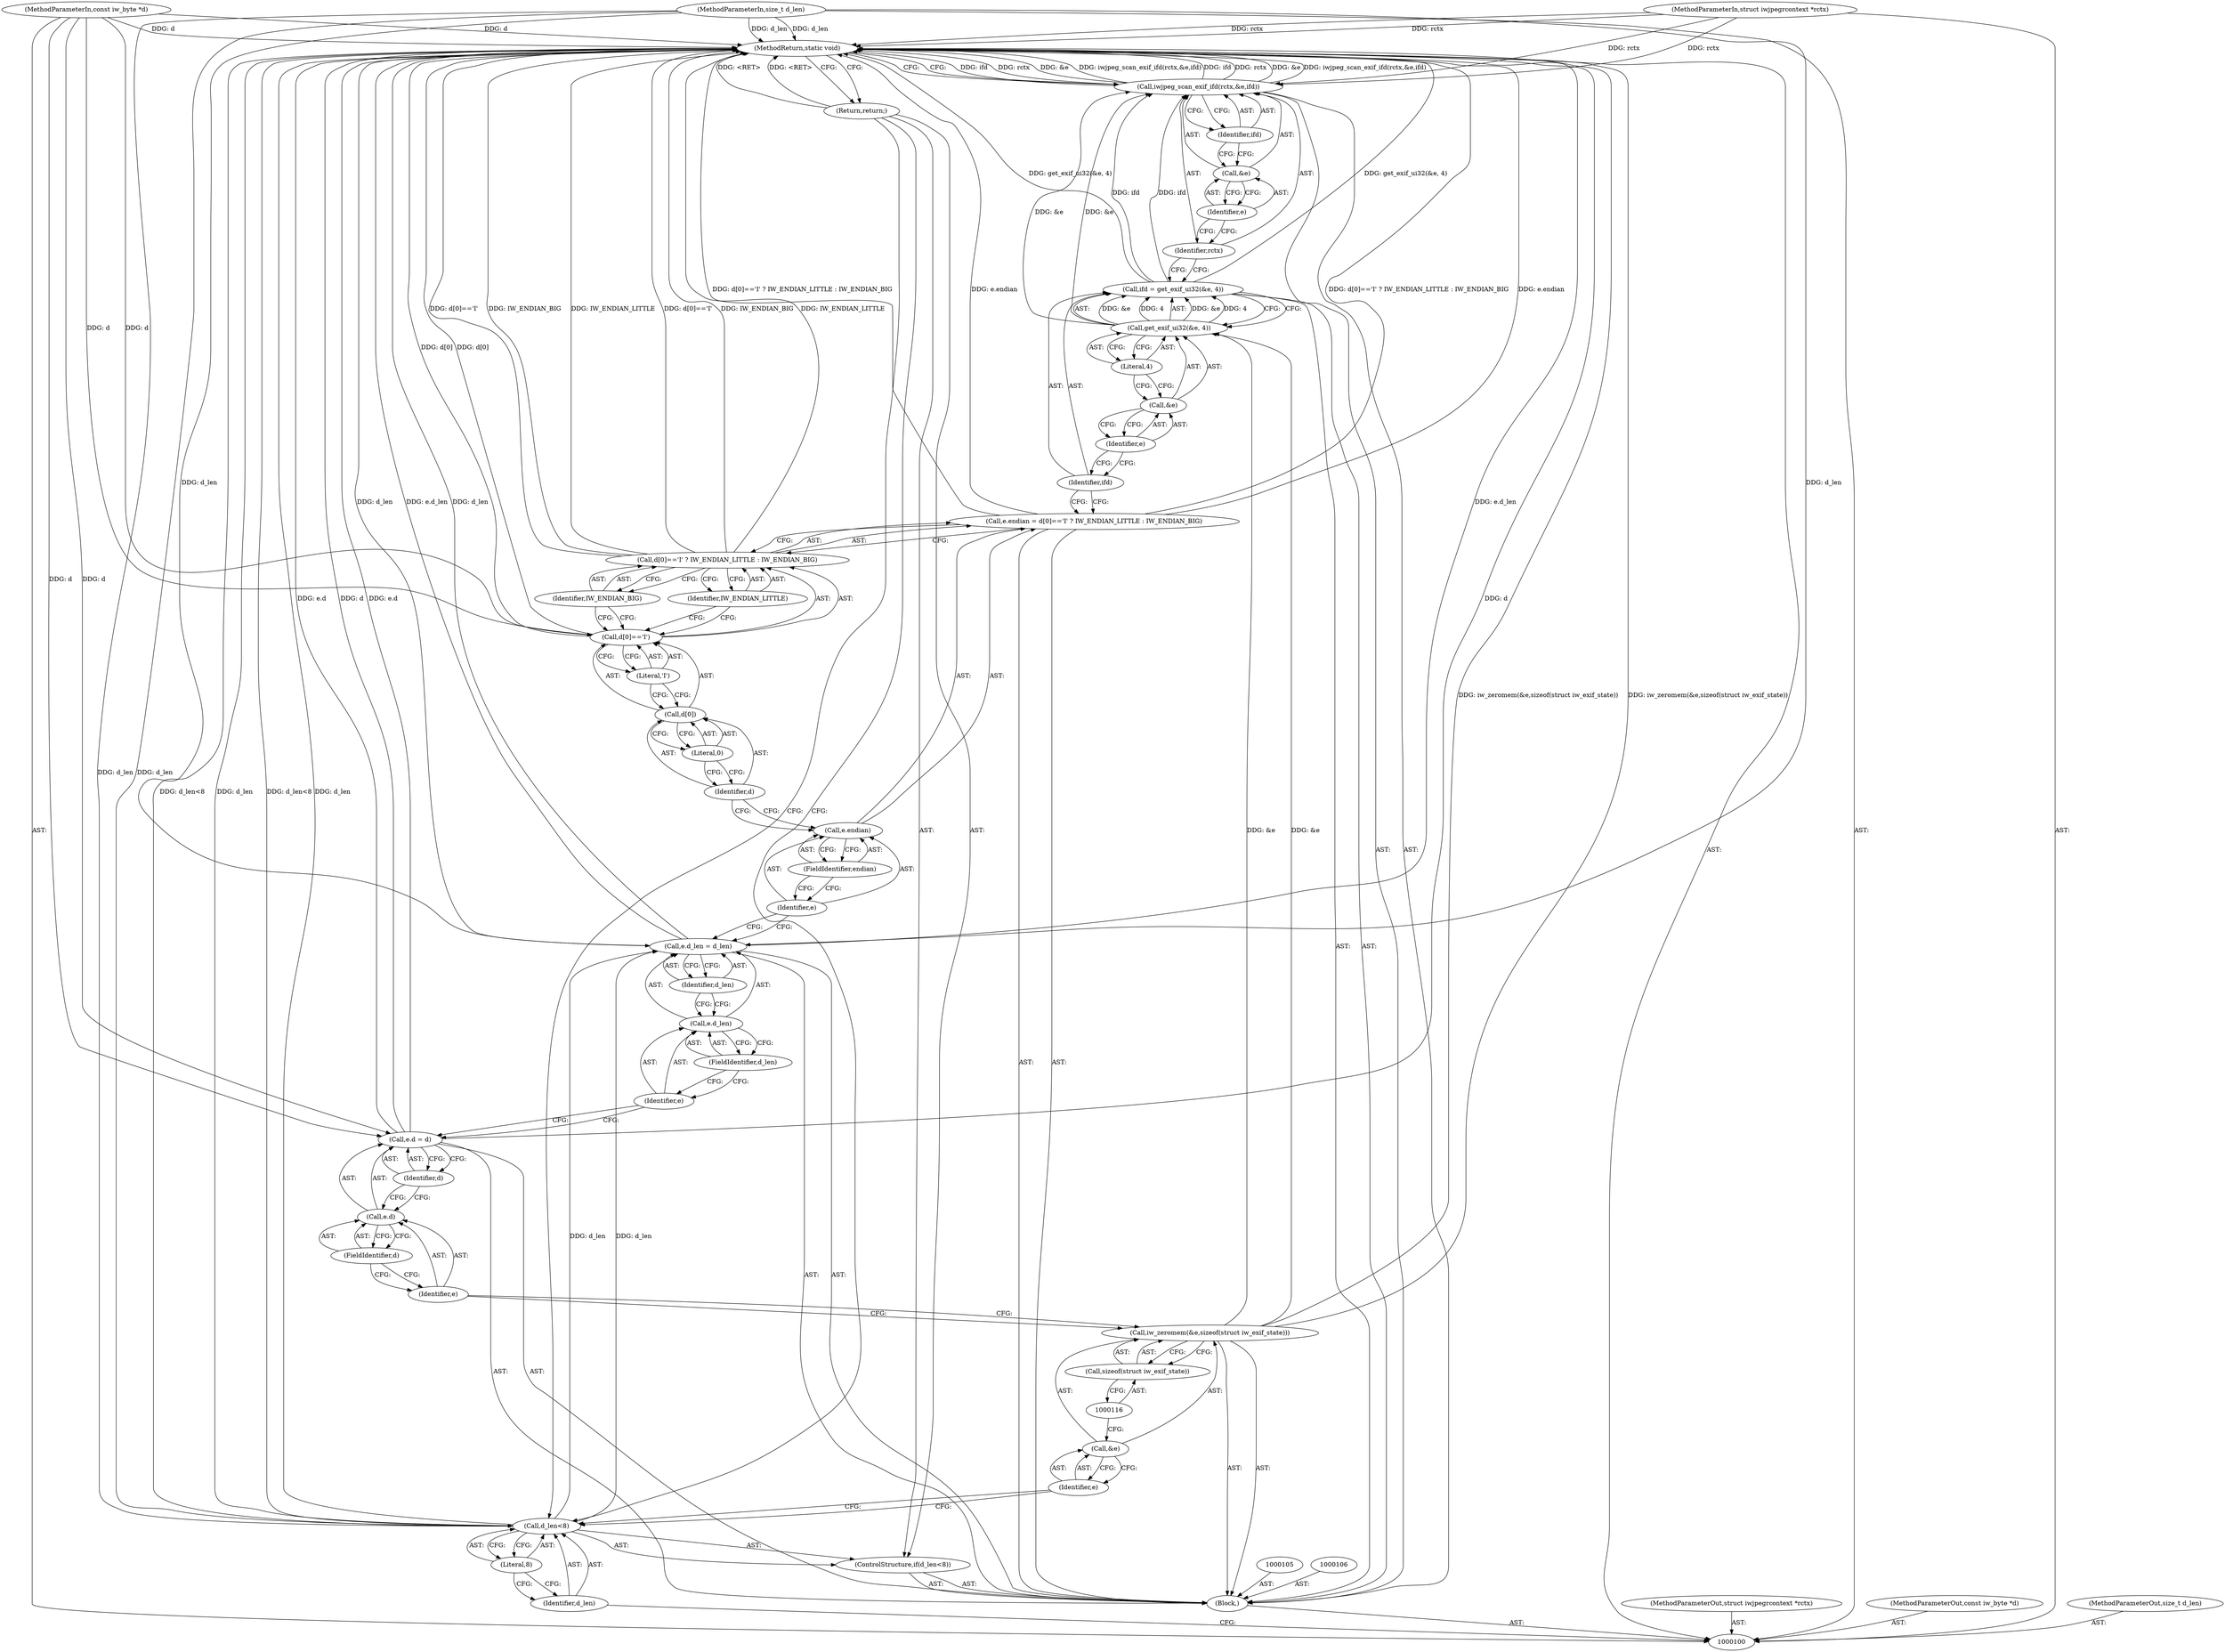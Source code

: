 digraph "0_imageworsener_b45cb1b665a14b0175b9cb1502ef7168e1fe0d5d_1" {
"1000150" [label="(MethodReturn,static void)"];
"1000101" [label="(MethodParameterIn,struct iwjpegrcontext *rctx)"];
"1000217" [label="(MethodParameterOut,struct iwjpegrcontext *rctx)"];
"1000117" [label="(Call,e.d = d)"];
"1000118" [label="(Call,e.d)"];
"1000119" [label="(Identifier,e)"];
"1000120" [label="(FieldIdentifier,d)"];
"1000121" [label="(Identifier,d)"];
"1000122" [label="(Call,e.d_len = d_len)"];
"1000123" [label="(Call,e.d_len)"];
"1000124" [label="(Identifier,e)"];
"1000126" [label="(Identifier,d_len)"];
"1000125" [label="(FieldIdentifier,d_len)"];
"1000131" [label="(Call,d[0]=='I' ? IW_ENDIAN_LITTLE : IW_ENDIAN_BIG)"];
"1000132" [label="(Call,d[0]=='I')"];
"1000133" [label="(Call,d[0])"];
"1000134" [label="(Identifier,d)"];
"1000135" [label="(Literal,0)"];
"1000136" [label="(Literal,'I')"];
"1000127" [label="(Call,e.endian = d[0]=='I' ? IW_ENDIAN_LITTLE : IW_ENDIAN_BIG)"];
"1000128" [label="(Call,e.endian)"];
"1000129" [label="(Identifier,e)"];
"1000137" [label="(Identifier,IW_ENDIAN_LITTLE)"];
"1000130" [label="(FieldIdentifier,endian)"];
"1000138" [label="(Identifier,IW_ENDIAN_BIG)"];
"1000139" [label="(Call,ifd = get_exif_ui32(&e, 4))"];
"1000140" [label="(Identifier,ifd)"];
"1000142" [label="(Call,&e)"];
"1000143" [label="(Identifier,e)"];
"1000144" [label="(Literal,4)"];
"1000141" [label="(Call,get_exif_ui32(&e, 4))"];
"1000145" [label="(Call,iwjpeg_scan_exif_ifd(rctx,&e,ifd))"];
"1000146" [label="(Identifier,rctx)"];
"1000147" [label="(Call,&e)"];
"1000148" [label="(Identifier,e)"];
"1000149" [label="(Identifier,ifd)"];
"1000102" [label="(MethodParameterIn,const iw_byte *d)"];
"1000218" [label="(MethodParameterOut,const iw_byte *d)"];
"1000103" [label="(MethodParameterIn,size_t d_len)"];
"1000219" [label="(MethodParameterOut,size_t d_len)"];
"1000104" [label="(Block,)"];
"1000107" [label="(ControlStructure,if(d_len<8))"];
"1000110" [label="(Literal,8)"];
"1000111" [label="(Return,return;)"];
"1000108" [label="(Call,d_len<8)"];
"1000109" [label="(Identifier,d_len)"];
"1000112" [label="(Call,iw_zeromem(&e,sizeof(struct iw_exif_state)))"];
"1000113" [label="(Call,&e)"];
"1000114" [label="(Identifier,e)"];
"1000115" [label="(Call,sizeof(struct iw_exif_state))"];
"1000150" -> "1000100"  [label="AST: "];
"1000150" -> "1000111"  [label="CFG: "];
"1000150" -> "1000145"  [label="CFG: "];
"1000111" -> "1000150"  [label="DDG: <RET>"];
"1000122" -> "1000150"  [label="DDG: d_len"];
"1000122" -> "1000150"  [label="DDG: e.d_len"];
"1000108" -> "1000150"  [label="DDG: d_len<8"];
"1000108" -> "1000150"  [label="DDG: d_len"];
"1000103" -> "1000150"  [label="DDG: d_len"];
"1000145" -> "1000150"  [label="DDG: ifd"];
"1000145" -> "1000150"  [label="DDG: rctx"];
"1000145" -> "1000150"  [label="DDG: &e"];
"1000145" -> "1000150"  [label="DDG: iwjpeg_scan_exif_ifd(rctx,&e,ifd)"];
"1000117" -> "1000150"  [label="DDG: e.d"];
"1000117" -> "1000150"  [label="DDG: d"];
"1000101" -> "1000150"  [label="DDG: rctx"];
"1000127" -> "1000150"  [label="DDG: d[0]=='I' ? IW_ENDIAN_LITTLE : IW_ENDIAN_BIG"];
"1000127" -> "1000150"  [label="DDG: e.endian"];
"1000131" -> "1000150"  [label="DDG: d[0]=='I'"];
"1000131" -> "1000150"  [label="DDG: IW_ENDIAN_BIG"];
"1000131" -> "1000150"  [label="DDG: IW_ENDIAN_LITTLE"];
"1000139" -> "1000150"  [label="DDG: get_exif_ui32(&e, 4)"];
"1000132" -> "1000150"  [label="DDG: d[0]"];
"1000102" -> "1000150"  [label="DDG: d"];
"1000112" -> "1000150"  [label="DDG: iw_zeromem(&e,sizeof(struct iw_exif_state))"];
"1000101" -> "1000100"  [label="AST: "];
"1000101" -> "1000150"  [label="DDG: rctx"];
"1000101" -> "1000145"  [label="DDG: rctx"];
"1000217" -> "1000100"  [label="AST: "];
"1000117" -> "1000104"  [label="AST: "];
"1000117" -> "1000121"  [label="CFG: "];
"1000118" -> "1000117"  [label="AST: "];
"1000121" -> "1000117"  [label="AST: "];
"1000124" -> "1000117"  [label="CFG: "];
"1000117" -> "1000150"  [label="DDG: e.d"];
"1000117" -> "1000150"  [label="DDG: d"];
"1000102" -> "1000117"  [label="DDG: d"];
"1000118" -> "1000117"  [label="AST: "];
"1000118" -> "1000120"  [label="CFG: "];
"1000119" -> "1000118"  [label="AST: "];
"1000120" -> "1000118"  [label="AST: "];
"1000121" -> "1000118"  [label="CFG: "];
"1000119" -> "1000118"  [label="AST: "];
"1000119" -> "1000112"  [label="CFG: "];
"1000120" -> "1000119"  [label="CFG: "];
"1000120" -> "1000118"  [label="AST: "];
"1000120" -> "1000119"  [label="CFG: "];
"1000118" -> "1000120"  [label="CFG: "];
"1000121" -> "1000117"  [label="AST: "];
"1000121" -> "1000118"  [label="CFG: "];
"1000117" -> "1000121"  [label="CFG: "];
"1000122" -> "1000104"  [label="AST: "];
"1000122" -> "1000126"  [label="CFG: "];
"1000123" -> "1000122"  [label="AST: "];
"1000126" -> "1000122"  [label="AST: "];
"1000129" -> "1000122"  [label="CFG: "];
"1000122" -> "1000150"  [label="DDG: d_len"];
"1000122" -> "1000150"  [label="DDG: e.d_len"];
"1000108" -> "1000122"  [label="DDG: d_len"];
"1000103" -> "1000122"  [label="DDG: d_len"];
"1000123" -> "1000122"  [label="AST: "];
"1000123" -> "1000125"  [label="CFG: "];
"1000124" -> "1000123"  [label="AST: "];
"1000125" -> "1000123"  [label="AST: "];
"1000126" -> "1000123"  [label="CFG: "];
"1000124" -> "1000123"  [label="AST: "];
"1000124" -> "1000117"  [label="CFG: "];
"1000125" -> "1000124"  [label="CFG: "];
"1000126" -> "1000122"  [label="AST: "];
"1000126" -> "1000123"  [label="CFG: "];
"1000122" -> "1000126"  [label="CFG: "];
"1000125" -> "1000123"  [label="AST: "];
"1000125" -> "1000124"  [label="CFG: "];
"1000123" -> "1000125"  [label="CFG: "];
"1000131" -> "1000127"  [label="AST: "];
"1000131" -> "1000137"  [label="CFG: "];
"1000131" -> "1000138"  [label="CFG: "];
"1000132" -> "1000131"  [label="AST: "];
"1000137" -> "1000131"  [label="AST: "];
"1000138" -> "1000131"  [label="AST: "];
"1000127" -> "1000131"  [label="CFG: "];
"1000131" -> "1000150"  [label="DDG: d[0]=='I'"];
"1000131" -> "1000150"  [label="DDG: IW_ENDIAN_BIG"];
"1000131" -> "1000150"  [label="DDG: IW_ENDIAN_LITTLE"];
"1000132" -> "1000131"  [label="AST: "];
"1000132" -> "1000136"  [label="CFG: "];
"1000133" -> "1000132"  [label="AST: "];
"1000136" -> "1000132"  [label="AST: "];
"1000137" -> "1000132"  [label="CFG: "];
"1000138" -> "1000132"  [label="CFG: "];
"1000132" -> "1000150"  [label="DDG: d[0]"];
"1000102" -> "1000132"  [label="DDG: d"];
"1000133" -> "1000132"  [label="AST: "];
"1000133" -> "1000135"  [label="CFG: "];
"1000134" -> "1000133"  [label="AST: "];
"1000135" -> "1000133"  [label="AST: "];
"1000136" -> "1000133"  [label="CFG: "];
"1000134" -> "1000133"  [label="AST: "];
"1000134" -> "1000128"  [label="CFG: "];
"1000135" -> "1000134"  [label="CFG: "];
"1000135" -> "1000133"  [label="AST: "];
"1000135" -> "1000134"  [label="CFG: "];
"1000133" -> "1000135"  [label="CFG: "];
"1000136" -> "1000132"  [label="AST: "];
"1000136" -> "1000133"  [label="CFG: "];
"1000132" -> "1000136"  [label="CFG: "];
"1000127" -> "1000104"  [label="AST: "];
"1000127" -> "1000131"  [label="CFG: "];
"1000128" -> "1000127"  [label="AST: "];
"1000131" -> "1000127"  [label="AST: "];
"1000140" -> "1000127"  [label="CFG: "];
"1000127" -> "1000150"  [label="DDG: d[0]=='I' ? IW_ENDIAN_LITTLE : IW_ENDIAN_BIG"];
"1000127" -> "1000150"  [label="DDG: e.endian"];
"1000128" -> "1000127"  [label="AST: "];
"1000128" -> "1000130"  [label="CFG: "];
"1000129" -> "1000128"  [label="AST: "];
"1000130" -> "1000128"  [label="AST: "];
"1000134" -> "1000128"  [label="CFG: "];
"1000129" -> "1000128"  [label="AST: "];
"1000129" -> "1000122"  [label="CFG: "];
"1000130" -> "1000129"  [label="CFG: "];
"1000137" -> "1000131"  [label="AST: "];
"1000137" -> "1000132"  [label="CFG: "];
"1000131" -> "1000137"  [label="CFG: "];
"1000130" -> "1000128"  [label="AST: "];
"1000130" -> "1000129"  [label="CFG: "];
"1000128" -> "1000130"  [label="CFG: "];
"1000138" -> "1000131"  [label="AST: "];
"1000138" -> "1000132"  [label="CFG: "];
"1000131" -> "1000138"  [label="CFG: "];
"1000139" -> "1000104"  [label="AST: "];
"1000139" -> "1000141"  [label="CFG: "];
"1000140" -> "1000139"  [label="AST: "];
"1000141" -> "1000139"  [label="AST: "];
"1000146" -> "1000139"  [label="CFG: "];
"1000139" -> "1000150"  [label="DDG: get_exif_ui32(&e, 4)"];
"1000141" -> "1000139"  [label="DDG: &e"];
"1000141" -> "1000139"  [label="DDG: 4"];
"1000139" -> "1000145"  [label="DDG: ifd"];
"1000140" -> "1000139"  [label="AST: "];
"1000140" -> "1000127"  [label="CFG: "];
"1000143" -> "1000140"  [label="CFG: "];
"1000142" -> "1000141"  [label="AST: "];
"1000142" -> "1000143"  [label="CFG: "];
"1000143" -> "1000142"  [label="AST: "];
"1000144" -> "1000142"  [label="CFG: "];
"1000143" -> "1000142"  [label="AST: "];
"1000143" -> "1000140"  [label="CFG: "];
"1000142" -> "1000143"  [label="CFG: "];
"1000144" -> "1000141"  [label="AST: "];
"1000144" -> "1000142"  [label="CFG: "];
"1000141" -> "1000144"  [label="CFG: "];
"1000141" -> "1000139"  [label="AST: "];
"1000141" -> "1000144"  [label="CFG: "];
"1000142" -> "1000141"  [label="AST: "];
"1000144" -> "1000141"  [label="AST: "];
"1000139" -> "1000141"  [label="CFG: "];
"1000141" -> "1000139"  [label="DDG: &e"];
"1000141" -> "1000139"  [label="DDG: 4"];
"1000112" -> "1000141"  [label="DDG: &e"];
"1000141" -> "1000145"  [label="DDG: &e"];
"1000145" -> "1000104"  [label="AST: "];
"1000145" -> "1000149"  [label="CFG: "];
"1000146" -> "1000145"  [label="AST: "];
"1000147" -> "1000145"  [label="AST: "];
"1000149" -> "1000145"  [label="AST: "];
"1000150" -> "1000145"  [label="CFG: "];
"1000145" -> "1000150"  [label="DDG: ifd"];
"1000145" -> "1000150"  [label="DDG: rctx"];
"1000145" -> "1000150"  [label="DDG: &e"];
"1000145" -> "1000150"  [label="DDG: iwjpeg_scan_exif_ifd(rctx,&e,ifd)"];
"1000101" -> "1000145"  [label="DDG: rctx"];
"1000141" -> "1000145"  [label="DDG: &e"];
"1000139" -> "1000145"  [label="DDG: ifd"];
"1000146" -> "1000145"  [label="AST: "];
"1000146" -> "1000139"  [label="CFG: "];
"1000148" -> "1000146"  [label="CFG: "];
"1000147" -> "1000145"  [label="AST: "];
"1000147" -> "1000148"  [label="CFG: "];
"1000148" -> "1000147"  [label="AST: "];
"1000149" -> "1000147"  [label="CFG: "];
"1000148" -> "1000147"  [label="AST: "];
"1000148" -> "1000146"  [label="CFG: "];
"1000147" -> "1000148"  [label="CFG: "];
"1000149" -> "1000145"  [label="AST: "];
"1000149" -> "1000147"  [label="CFG: "];
"1000145" -> "1000149"  [label="CFG: "];
"1000102" -> "1000100"  [label="AST: "];
"1000102" -> "1000150"  [label="DDG: d"];
"1000102" -> "1000117"  [label="DDG: d"];
"1000102" -> "1000132"  [label="DDG: d"];
"1000218" -> "1000100"  [label="AST: "];
"1000103" -> "1000100"  [label="AST: "];
"1000103" -> "1000150"  [label="DDG: d_len"];
"1000103" -> "1000108"  [label="DDG: d_len"];
"1000103" -> "1000122"  [label="DDG: d_len"];
"1000219" -> "1000100"  [label="AST: "];
"1000104" -> "1000100"  [label="AST: "];
"1000105" -> "1000104"  [label="AST: "];
"1000106" -> "1000104"  [label="AST: "];
"1000107" -> "1000104"  [label="AST: "];
"1000112" -> "1000104"  [label="AST: "];
"1000117" -> "1000104"  [label="AST: "];
"1000122" -> "1000104"  [label="AST: "];
"1000127" -> "1000104"  [label="AST: "];
"1000139" -> "1000104"  [label="AST: "];
"1000145" -> "1000104"  [label="AST: "];
"1000107" -> "1000104"  [label="AST: "];
"1000108" -> "1000107"  [label="AST: "];
"1000111" -> "1000107"  [label="AST: "];
"1000110" -> "1000108"  [label="AST: "];
"1000110" -> "1000109"  [label="CFG: "];
"1000108" -> "1000110"  [label="CFG: "];
"1000111" -> "1000107"  [label="AST: "];
"1000111" -> "1000108"  [label="CFG: "];
"1000150" -> "1000111"  [label="CFG: "];
"1000111" -> "1000150"  [label="DDG: <RET>"];
"1000108" -> "1000107"  [label="AST: "];
"1000108" -> "1000110"  [label="CFG: "];
"1000109" -> "1000108"  [label="AST: "];
"1000110" -> "1000108"  [label="AST: "];
"1000111" -> "1000108"  [label="CFG: "];
"1000114" -> "1000108"  [label="CFG: "];
"1000108" -> "1000150"  [label="DDG: d_len<8"];
"1000108" -> "1000150"  [label="DDG: d_len"];
"1000103" -> "1000108"  [label="DDG: d_len"];
"1000108" -> "1000122"  [label="DDG: d_len"];
"1000109" -> "1000108"  [label="AST: "];
"1000109" -> "1000100"  [label="CFG: "];
"1000110" -> "1000109"  [label="CFG: "];
"1000112" -> "1000104"  [label="AST: "];
"1000112" -> "1000115"  [label="CFG: "];
"1000113" -> "1000112"  [label="AST: "];
"1000115" -> "1000112"  [label="AST: "];
"1000119" -> "1000112"  [label="CFG: "];
"1000112" -> "1000150"  [label="DDG: iw_zeromem(&e,sizeof(struct iw_exif_state))"];
"1000112" -> "1000141"  [label="DDG: &e"];
"1000113" -> "1000112"  [label="AST: "];
"1000113" -> "1000114"  [label="CFG: "];
"1000114" -> "1000113"  [label="AST: "];
"1000116" -> "1000113"  [label="CFG: "];
"1000114" -> "1000113"  [label="AST: "];
"1000114" -> "1000108"  [label="CFG: "];
"1000113" -> "1000114"  [label="CFG: "];
"1000115" -> "1000112"  [label="AST: "];
"1000115" -> "1000116"  [label="CFG: "];
"1000116" -> "1000115"  [label="AST: "];
"1000112" -> "1000115"  [label="CFG: "];
}
